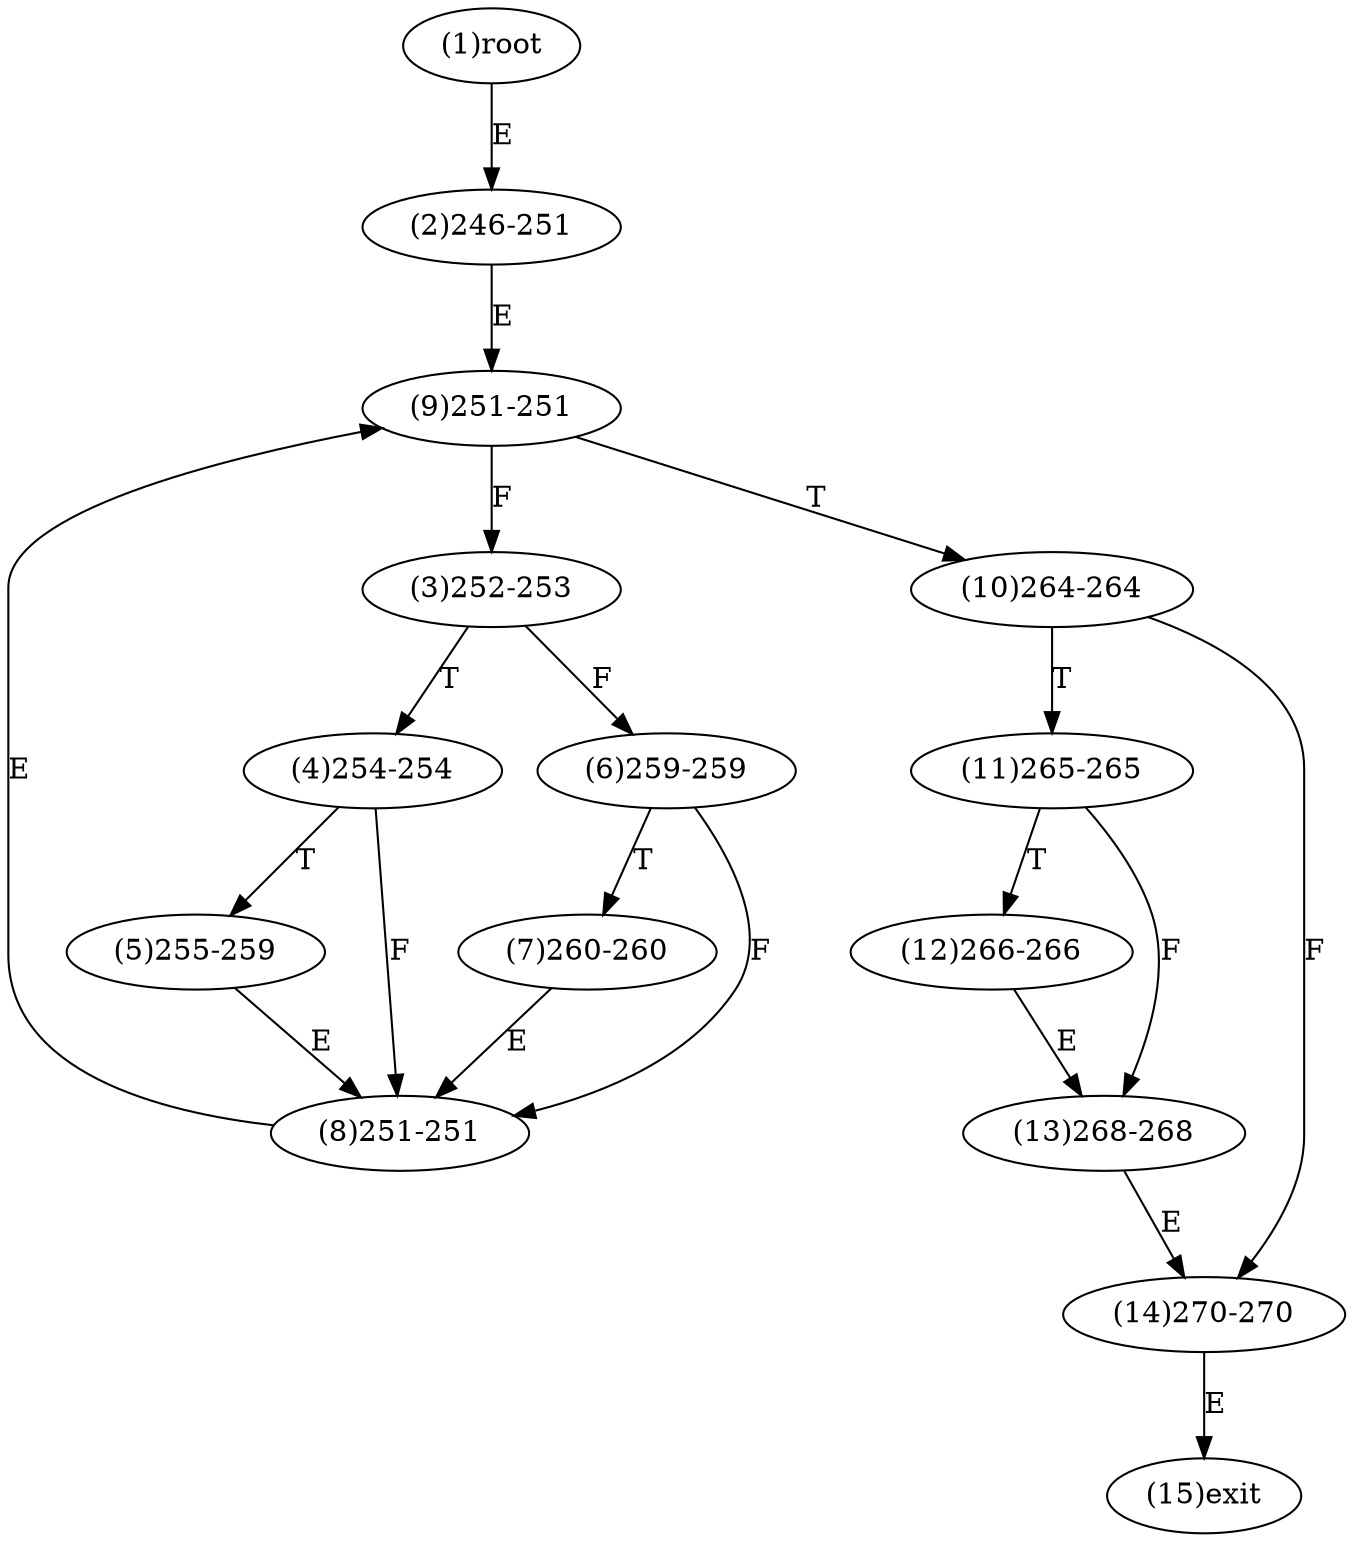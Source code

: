 digraph "" { 
1[ label="(1)root"];
2[ label="(2)246-251"];
3[ label="(3)252-253"];
4[ label="(4)254-254"];
5[ label="(5)255-259"];
6[ label="(6)259-259"];
7[ label="(7)260-260"];
8[ label="(8)251-251"];
9[ label="(9)251-251"];
10[ label="(10)264-264"];
11[ label="(11)265-265"];
12[ label="(12)266-266"];
13[ label="(13)268-268"];
14[ label="(14)270-270"];
15[ label="(15)exit"];
1->2[ label="E"];
2->9[ label="E"];
3->6[ label="F"];
3->4[ label="T"];
4->8[ label="F"];
4->5[ label="T"];
5->8[ label="E"];
6->8[ label="F"];
6->7[ label="T"];
7->8[ label="E"];
8->9[ label="E"];
9->3[ label="F"];
9->10[ label="T"];
10->14[ label="F"];
10->11[ label="T"];
11->13[ label="F"];
11->12[ label="T"];
12->13[ label="E"];
13->14[ label="E"];
14->15[ label="E"];
}
